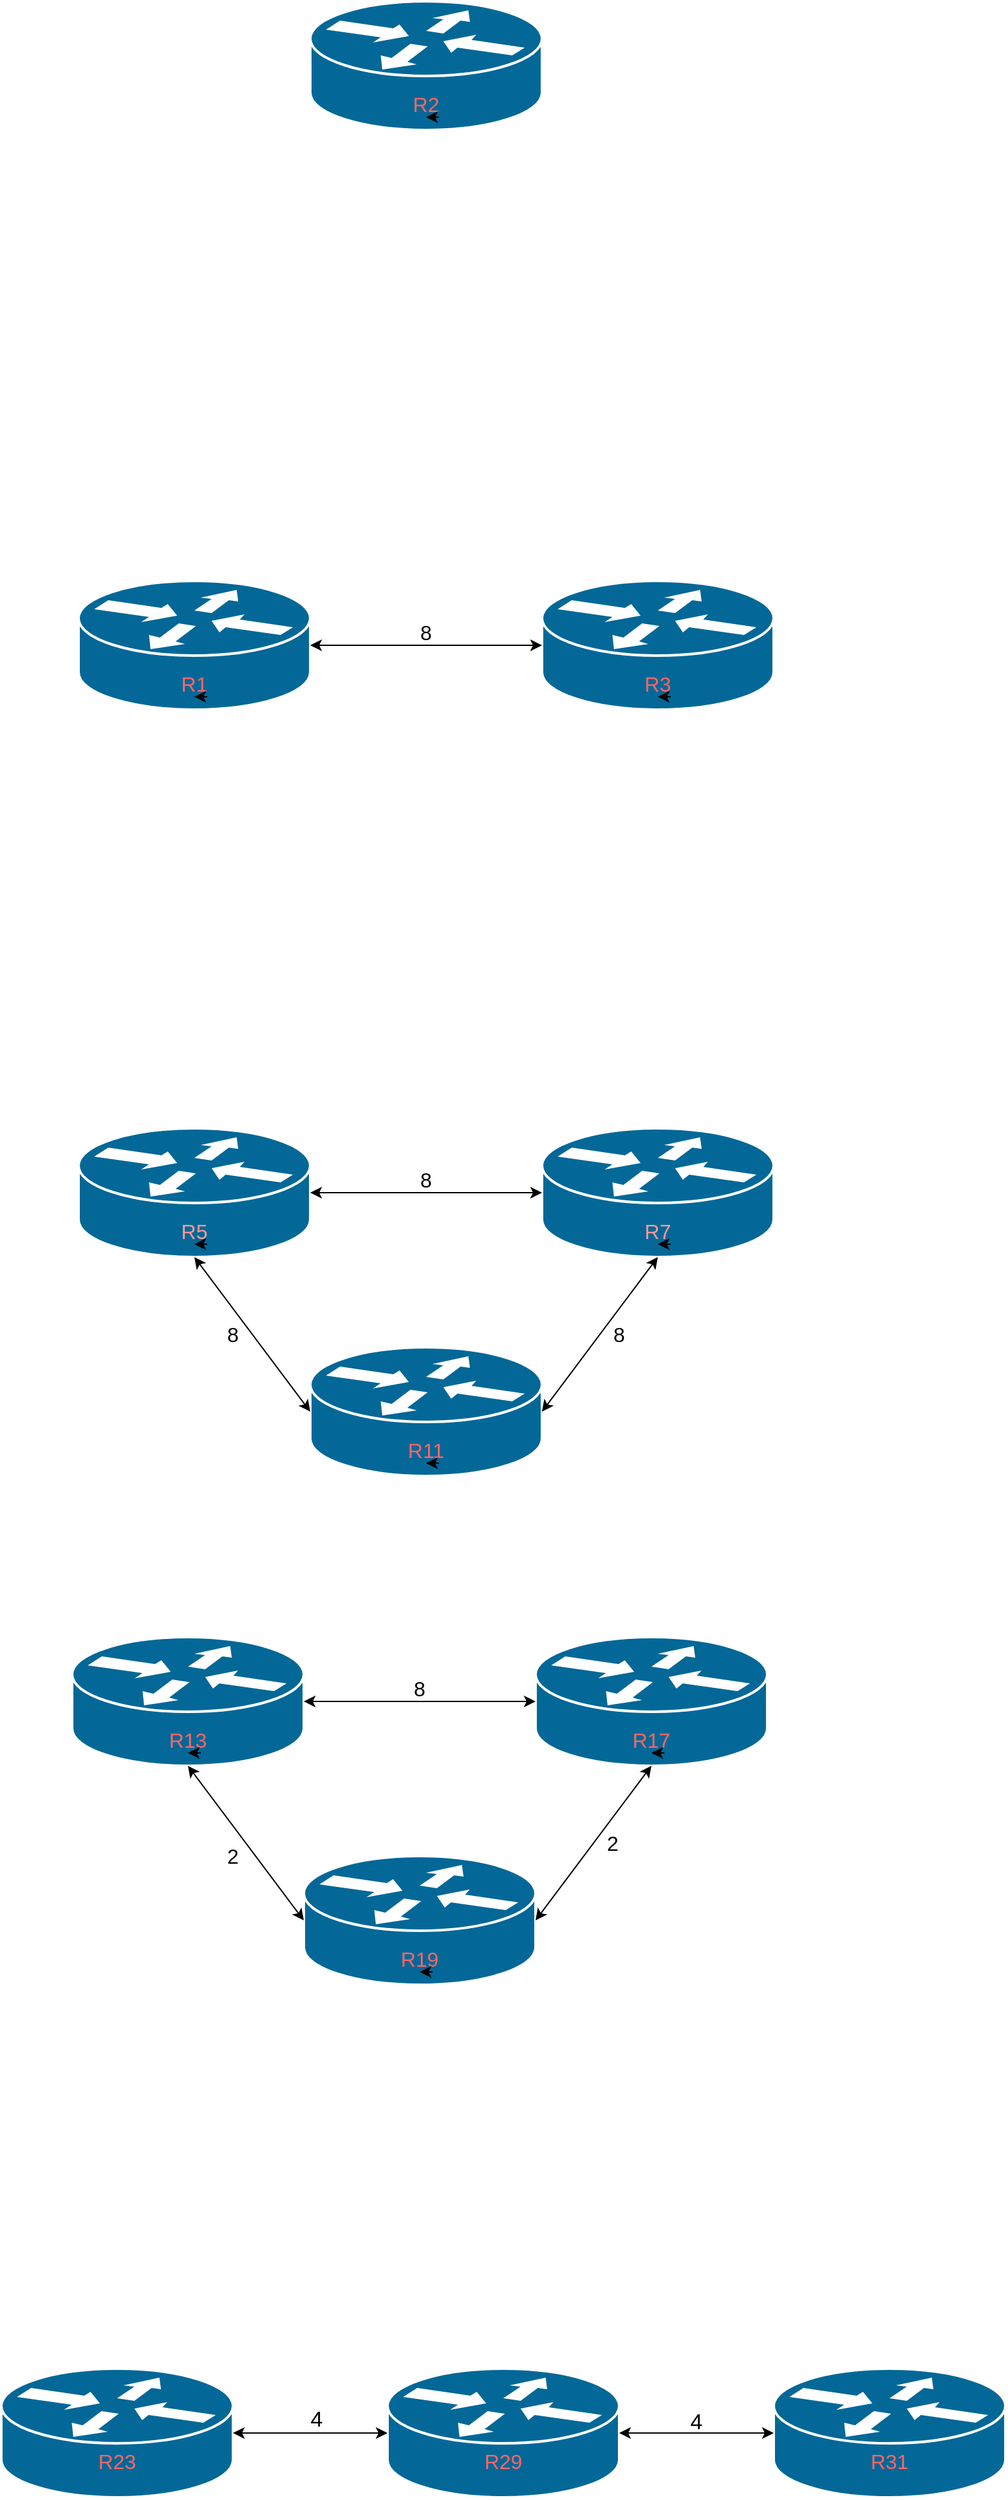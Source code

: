 <mxfile version="10.6.3" type="device"><diagram id="6a731a19-8d31-9384-78a2-239565b7b9f0" name="Page-1"><mxGraphModel dx="1086" dy="699" grid="1" gridSize="10" guides="1" tooltips="1" connect="1" arrows="1" fold="1" page="1" pageScale="1" pageWidth="827" pageHeight="1169" background="#ffffff" math="0" shadow="0"><root><mxCell id="0"/><mxCell id="1" parent="0"/><mxCell id="3b0ziQeT3g76AKxx8v6q-2257" value="" style="shape=mxgraph.cisco.routers.router;html=1;dashed=0;fillColor=#036897;strokeColor=#ffffff;strokeWidth=2;verticalLabelPosition=bottom;verticalAlign=top;align=center;outlineConnect=0;" vertex="1" parent="1"><mxGeometry x="260" y="400" width="180" height="100" as="geometry"/></mxCell><mxCell id="3b0ziQeT3g76AKxx8v6q-2258" value="&lt;font style=&quot;font-size: 16px&quot; color=&quot;#FF6666&quot;&gt;R2&lt;/font&gt;" style="text;html=1;strokeColor=none;fillColor=none;align=center;verticalAlign=middle;whiteSpace=wrap;rounded=0;" vertex="1" parent="1"><mxGeometry x="330" y="470" width="40" height="20" as="geometry"/></mxCell><mxCell id="3b0ziQeT3g76AKxx8v6q-2259" style="edgeStyle=orthogonalEdgeStyle;rounded=0;orthogonalLoop=1;jettySize=auto;html=1;exitX=0.75;exitY=1;exitDx=0;exitDy=0;entryX=0.5;entryY=1;entryDx=0;entryDy=0;" edge="1" parent="1" source="3b0ziQeT3g76AKxx8v6q-2258" target="3b0ziQeT3g76AKxx8v6q-2258"><mxGeometry relative="1" as="geometry"/></mxCell><mxCell id="3b0ziQeT3g76AKxx8v6q-2295" value="" style="group" vertex="1" connectable="0" parent="1"><mxGeometry x="75" y="1670" width="540" height="270" as="geometry"/></mxCell><mxCell id="3b0ziQeT3g76AKxx8v6q-2280" value="" style="shape=mxgraph.cisco.routers.router;html=1;dashed=0;fillColor=#036897;strokeColor=#ffffff;strokeWidth=2;verticalLabelPosition=bottom;verticalAlign=top;align=center;outlineConnect=0;" vertex="1" parent="3b0ziQeT3g76AKxx8v6q-2295"><mxGeometry width="180" height="100" as="geometry"/></mxCell><mxCell id="3b0ziQeT3g76AKxx8v6q-2281" value="&lt;font style=&quot;font-size: 16px&quot; color=&quot;#FF6666&quot;&gt;R13&lt;/font&gt;" style="text;html=1;strokeColor=none;fillColor=none;align=center;verticalAlign=middle;whiteSpace=wrap;rounded=0;" vertex="1" parent="3b0ziQeT3g76AKxx8v6q-2295"><mxGeometry x="70" y="70" width="40" height="20" as="geometry"/></mxCell><mxCell id="3b0ziQeT3g76AKxx8v6q-2282" style="edgeStyle=orthogonalEdgeStyle;rounded=0;orthogonalLoop=1;jettySize=auto;html=1;exitX=0.75;exitY=1;exitDx=0;exitDy=0;entryX=0.5;entryY=1;entryDx=0;entryDy=0;" edge="1" source="3b0ziQeT3g76AKxx8v6q-2281" target="3b0ziQeT3g76AKxx8v6q-2281" parent="3b0ziQeT3g76AKxx8v6q-2295"><mxGeometry relative="1" as="geometry"/></mxCell><mxCell id="3b0ziQeT3g76AKxx8v6q-2283" value="" style="shape=mxgraph.cisco.routers.router;html=1;dashed=0;fillColor=#036897;strokeColor=#ffffff;strokeWidth=2;verticalLabelPosition=bottom;verticalAlign=top;align=center;outlineConnect=0;" vertex="1" parent="3b0ziQeT3g76AKxx8v6q-2295"><mxGeometry x="360" width="180" height="100" as="geometry"/></mxCell><mxCell id="3b0ziQeT3g76AKxx8v6q-2284" value="&lt;font style=&quot;font-size: 16px&quot; color=&quot;#FF6666&quot;&gt;R17&lt;/font&gt;" style="text;html=1;strokeColor=none;fillColor=none;align=center;verticalAlign=middle;whiteSpace=wrap;rounded=0;" vertex="1" parent="3b0ziQeT3g76AKxx8v6q-2295"><mxGeometry x="430" y="70" width="40" height="20" as="geometry"/></mxCell><mxCell id="3b0ziQeT3g76AKxx8v6q-2285" style="edgeStyle=orthogonalEdgeStyle;rounded=0;orthogonalLoop=1;jettySize=auto;html=1;exitX=0.75;exitY=1;exitDx=0;exitDy=0;entryX=0.5;entryY=1;entryDx=0;entryDy=0;" edge="1" source="3b0ziQeT3g76AKxx8v6q-2284" target="3b0ziQeT3g76AKxx8v6q-2284" parent="3b0ziQeT3g76AKxx8v6q-2295"><mxGeometry relative="1" as="geometry"/></mxCell><mxCell id="3b0ziQeT3g76AKxx8v6q-2286" value="" style="endArrow=classic;startArrow=classic;html=1;entryX=0;entryY=0.5;entryDx=0;entryDy=0;entryPerimeter=0;" edge="1" source="3b0ziQeT3g76AKxx8v6q-2280" target="3b0ziQeT3g76AKxx8v6q-2283" parent="3b0ziQeT3g76AKxx8v6q-2295"><mxGeometry width="50" height="50" relative="1" as="geometry"><mxPoint y="170" as="sourcePoint"/><mxPoint x="50" y="120" as="targetPoint"/></mxGeometry></mxCell><mxCell id="3b0ziQeT3g76AKxx8v6q-2287" value="" style="shape=mxgraph.cisco.routers.router;html=1;dashed=0;fillColor=#036897;strokeColor=#ffffff;strokeWidth=2;verticalLabelPosition=bottom;verticalAlign=top;align=center;outlineConnect=0;" vertex="1" parent="3b0ziQeT3g76AKxx8v6q-2295"><mxGeometry x="180" y="170" width="180" height="100" as="geometry"/></mxCell><mxCell id="3b0ziQeT3g76AKxx8v6q-2288" value="&lt;font style=&quot;font-size: 16px&quot; color=&quot;#FF6666&quot;&gt;R19&lt;/font&gt;" style="text;html=1;strokeColor=none;fillColor=none;align=center;verticalAlign=middle;whiteSpace=wrap;rounded=0;" vertex="1" parent="3b0ziQeT3g76AKxx8v6q-2295"><mxGeometry x="250" y="240" width="40" height="20" as="geometry"/></mxCell><mxCell id="3b0ziQeT3g76AKxx8v6q-2289" style="edgeStyle=orthogonalEdgeStyle;rounded=0;orthogonalLoop=1;jettySize=auto;html=1;exitX=0.75;exitY=1;exitDx=0;exitDy=0;entryX=0.5;entryY=1;entryDx=0;entryDy=0;" edge="1" source="3b0ziQeT3g76AKxx8v6q-2288" target="3b0ziQeT3g76AKxx8v6q-2288" parent="3b0ziQeT3g76AKxx8v6q-2295"><mxGeometry relative="1" as="geometry"/></mxCell><mxCell id="3b0ziQeT3g76AKxx8v6q-2290" value="" style="endArrow=classic;startArrow=classic;html=1;exitX=0.5;exitY=1;exitDx=0;exitDy=0;exitPerimeter=0;entryX=0;entryY=0.5;entryDx=0;entryDy=0;entryPerimeter=0;" edge="1" source="3b0ziQeT3g76AKxx8v6q-2280" target="3b0ziQeT3g76AKxx8v6q-2287" parent="3b0ziQeT3g76AKxx8v6q-2295"><mxGeometry width="50" height="50" relative="1" as="geometry"><mxPoint y="340" as="sourcePoint"/><mxPoint x="50" y="290" as="targetPoint"/></mxGeometry></mxCell><mxCell id="3b0ziQeT3g76AKxx8v6q-2291" value="" style="endArrow=classic;startArrow=classic;html=1;entryX=0.5;entryY=1;entryDx=0;entryDy=0;entryPerimeter=0;exitX=1;exitY=0.5;exitDx=0;exitDy=0;exitPerimeter=0;" edge="1" source="3b0ziQeT3g76AKxx8v6q-2287" target="3b0ziQeT3g76AKxx8v6q-2283" parent="3b0ziQeT3g76AKxx8v6q-2295"><mxGeometry width="50" height="50" relative="1" as="geometry"><mxPoint y="340" as="sourcePoint"/><mxPoint x="50" y="290" as="targetPoint"/></mxGeometry></mxCell><mxCell id="3b0ziQeT3g76AKxx8v6q-2335" value="&lt;font style=&quot;font-size: 16px&quot;&gt;8&lt;/font&gt;" style="text;html=1;strokeColor=none;fillColor=none;align=center;verticalAlign=middle;whiteSpace=wrap;rounded=0;" vertex="1" parent="3b0ziQeT3g76AKxx8v6q-2295"><mxGeometry x="250" y="30" width="40" height="20" as="geometry"/></mxCell><mxCell id="3b0ziQeT3g76AKxx8v6q-2336" value="&lt;font style=&quot;font-size: 16px&quot;&gt;2&lt;/font&gt;" style="text;html=1;strokeColor=none;fillColor=none;align=center;verticalAlign=middle;whiteSpace=wrap;rounded=0;" vertex="1" parent="3b0ziQeT3g76AKxx8v6q-2295"><mxGeometry x="105" y="160" width="40" height="20" as="geometry"/></mxCell><mxCell id="3b0ziQeT3g76AKxx8v6q-2337" value="&lt;font style=&quot;font-size: 16px&quot;&gt;2&lt;/font&gt;" style="text;html=1;strokeColor=none;fillColor=none;align=center;verticalAlign=middle;whiteSpace=wrap;rounded=0;" vertex="1" parent="3b0ziQeT3g76AKxx8v6q-2295"><mxGeometry x="400" y="150" width="40" height="20" as="geometry"/></mxCell><mxCell id="3b0ziQeT3g76AKxx8v6q-2296" value="" style="group" vertex="1" connectable="0" parent="1"><mxGeometry x="80" y="1275" width="540" height="270" as="geometry"/></mxCell><mxCell id="3b0ziQeT3g76AKxx8v6q-2268" value="" style="shape=mxgraph.cisco.routers.router;html=1;dashed=0;fillColor=#036897;strokeColor=#ffffff;strokeWidth=2;verticalLabelPosition=bottom;verticalAlign=top;align=center;outlineConnect=0;" vertex="1" parent="3b0ziQeT3g76AKxx8v6q-2296"><mxGeometry width="180" height="100" as="geometry"/></mxCell><mxCell id="3b0ziQeT3g76AKxx8v6q-2269" value="&lt;font style=&quot;font-size: 16px&quot; color=&quot;#FF9999&quot;&gt;R5&lt;/font&gt;" style="text;html=1;strokeColor=none;fillColor=none;align=center;verticalAlign=middle;whiteSpace=wrap;rounded=0;" vertex="1" parent="3b0ziQeT3g76AKxx8v6q-2296"><mxGeometry x="70" y="70" width="40" height="20" as="geometry"/></mxCell><mxCell id="3b0ziQeT3g76AKxx8v6q-2270" style="edgeStyle=orthogonalEdgeStyle;rounded=0;orthogonalLoop=1;jettySize=auto;html=1;exitX=0.75;exitY=1;exitDx=0;exitDy=0;entryX=0.5;entryY=1;entryDx=0;entryDy=0;" edge="1" source="3b0ziQeT3g76AKxx8v6q-2269" target="3b0ziQeT3g76AKxx8v6q-2269" parent="3b0ziQeT3g76AKxx8v6q-2296"><mxGeometry relative="1" as="geometry"/></mxCell><mxCell id="3b0ziQeT3g76AKxx8v6q-2271" value="" style="shape=mxgraph.cisco.routers.router;html=1;dashed=0;fillColor=#036897;strokeColor=#ffffff;strokeWidth=2;verticalLabelPosition=bottom;verticalAlign=top;align=center;outlineConnect=0;" vertex="1" parent="3b0ziQeT3g76AKxx8v6q-2296"><mxGeometry x="360" width="180" height="100" as="geometry"/></mxCell><mxCell id="3b0ziQeT3g76AKxx8v6q-2272" value="&lt;font style=&quot;font-size: 16px&quot; color=&quot;#FF9999&quot;&gt;R7&lt;/font&gt;" style="text;html=1;strokeColor=none;fillColor=none;align=center;verticalAlign=middle;whiteSpace=wrap;rounded=0;" vertex="1" parent="3b0ziQeT3g76AKxx8v6q-2296"><mxGeometry x="430" y="70" width="40" height="20" as="geometry"/></mxCell><mxCell id="3b0ziQeT3g76AKxx8v6q-2273" style="edgeStyle=orthogonalEdgeStyle;rounded=0;orthogonalLoop=1;jettySize=auto;html=1;exitX=0.75;exitY=1;exitDx=0;exitDy=0;entryX=0.5;entryY=1;entryDx=0;entryDy=0;" edge="1" source="3b0ziQeT3g76AKxx8v6q-2272" target="3b0ziQeT3g76AKxx8v6q-2272" parent="3b0ziQeT3g76AKxx8v6q-2296"><mxGeometry relative="1" as="geometry"/></mxCell><mxCell id="3b0ziQeT3g76AKxx8v6q-2274" value="" style="endArrow=classic;startArrow=classic;html=1;entryX=0;entryY=0.5;entryDx=0;entryDy=0;entryPerimeter=0;" edge="1" source="3b0ziQeT3g76AKxx8v6q-2268" target="3b0ziQeT3g76AKxx8v6q-2271" parent="3b0ziQeT3g76AKxx8v6q-2296"><mxGeometry width="50" height="50" relative="1" as="geometry"><mxPoint y="170" as="sourcePoint"/><mxPoint x="50" y="120" as="targetPoint"/></mxGeometry></mxCell><mxCell id="3b0ziQeT3g76AKxx8v6q-2275" value="" style="shape=mxgraph.cisco.routers.router;html=1;dashed=0;fillColor=#036897;strokeColor=#ffffff;strokeWidth=2;verticalLabelPosition=bottom;verticalAlign=top;align=center;outlineConnect=0;" vertex="1" parent="3b0ziQeT3g76AKxx8v6q-2296"><mxGeometry x="180" y="170" width="180" height="100" as="geometry"/></mxCell><mxCell id="3b0ziQeT3g76AKxx8v6q-2276" value="&lt;font style=&quot;font-size: 16px&quot; color=&quot;#FF6666&quot;&gt;R11&lt;/font&gt;" style="text;html=1;strokeColor=none;fillColor=none;align=center;verticalAlign=middle;whiteSpace=wrap;rounded=0;" vertex="1" parent="3b0ziQeT3g76AKxx8v6q-2296"><mxGeometry x="250" y="240" width="40" height="20" as="geometry"/></mxCell><mxCell id="3b0ziQeT3g76AKxx8v6q-2277" style="edgeStyle=orthogonalEdgeStyle;rounded=0;orthogonalLoop=1;jettySize=auto;html=1;exitX=0.75;exitY=1;exitDx=0;exitDy=0;entryX=0.5;entryY=1;entryDx=0;entryDy=0;" edge="1" source="3b0ziQeT3g76AKxx8v6q-2276" target="3b0ziQeT3g76AKxx8v6q-2276" parent="3b0ziQeT3g76AKxx8v6q-2296"><mxGeometry relative="1" as="geometry"/></mxCell><mxCell id="3b0ziQeT3g76AKxx8v6q-2278" value="" style="endArrow=classic;startArrow=classic;html=1;exitX=0.5;exitY=1;exitDx=0;exitDy=0;exitPerimeter=0;entryX=0;entryY=0.5;entryDx=0;entryDy=0;entryPerimeter=0;" edge="1" parent="3b0ziQeT3g76AKxx8v6q-2296" source="3b0ziQeT3g76AKxx8v6q-2268" target="3b0ziQeT3g76AKxx8v6q-2275"><mxGeometry width="50" height="50" relative="1" as="geometry"><mxPoint y="340" as="sourcePoint"/><mxPoint x="50" y="290" as="targetPoint"/></mxGeometry></mxCell><mxCell id="3b0ziQeT3g76AKxx8v6q-2279" value="" style="endArrow=classic;startArrow=classic;html=1;entryX=0.5;entryY=1;entryDx=0;entryDy=0;entryPerimeter=0;exitX=1;exitY=0.5;exitDx=0;exitDy=0;exitPerimeter=0;" edge="1" parent="3b0ziQeT3g76AKxx8v6q-2296" source="3b0ziQeT3g76AKxx8v6q-2275" target="3b0ziQeT3g76AKxx8v6q-2271"><mxGeometry width="50" height="50" relative="1" as="geometry"><mxPoint y="340" as="sourcePoint"/><mxPoint x="50" y="290" as="targetPoint"/></mxGeometry></mxCell><mxCell id="3b0ziQeT3g76AKxx8v6q-2310" value="&lt;font style=&quot;font-size: 16px&quot;&gt;8&lt;/font&gt;" style="text;html=1;strokeColor=none;fillColor=none;align=center;verticalAlign=middle;whiteSpace=wrap;rounded=0;" vertex="1" parent="3b0ziQeT3g76AKxx8v6q-2296"><mxGeometry x="250" y="30" width="40" height="20" as="geometry"/></mxCell><mxCell id="3b0ziQeT3g76AKxx8v6q-2316" value="&lt;font style=&quot;font-size: 16px&quot;&gt;8&lt;/font&gt;" style="text;html=1;strokeColor=none;fillColor=none;align=center;verticalAlign=middle;whiteSpace=wrap;rounded=0;" vertex="1" parent="3b0ziQeT3g76AKxx8v6q-2296"><mxGeometry x="100" y="150" width="40" height="20" as="geometry"/></mxCell><mxCell id="3b0ziQeT3g76AKxx8v6q-2334" value="&lt;font style=&quot;font-size: 16px&quot;&gt;8&lt;/font&gt;" style="text;html=1;strokeColor=none;fillColor=none;align=center;verticalAlign=middle;whiteSpace=wrap;rounded=0;" vertex="1" parent="3b0ziQeT3g76AKxx8v6q-2296"><mxGeometry x="400" y="150" width="40" height="20" as="geometry"/></mxCell><mxCell id="3b0ziQeT3g76AKxx8v6q-2297" value="" style="group" vertex="1" connectable="0" parent="1"><mxGeometry x="80" y="850" width="540" height="100" as="geometry"/></mxCell><mxCell id="3b0ziQeT3g76AKxx8v6q-2260" value="" style="shape=mxgraph.cisco.routers.router;html=1;dashed=0;fillColor=#036897;strokeColor=#ffffff;strokeWidth=2;verticalLabelPosition=bottom;verticalAlign=top;align=center;outlineConnect=0;" vertex="1" parent="3b0ziQeT3g76AKxx8v6q-2297"><mxGeometry width="180" height="100" as="geometry"/></mxCell><mxCell id="3b0ziQeT3g76AKxx8v6q-2261" value="&lt;font style=&quot;font-size: 16px&quot; color=&quot;#FF6666&quot;&gt;R1&lt;/font&gt;" style="text;html=1;strokeColor=none;fillColor=none;align=center;verticalAlign=middle;whiteSpace=wrap;rounded=0;" vertex="1" parent="3b0ziQeT3g76AKxx8v6q-2297"><mxGeometry x="70" y="70" width="40" height="20" as="geometry"/></mxCell><mxCell id="3b0ziQeT3g76AKxx8v6q-2262" style="edgeStyle=orthogonalEdgeStyle;rounded=0;orthogonalLoop=1;jettySize=auto;html=1;exitX=0.75;exitY=1;exitDx=0;exitDy=0;entryX=0.5;entryY=1;entryDx=0;entryDy=0;" edge="1" source="3b0ziQeT3g76AKxx8v6q-2261" target="3b0ziQeT3g76AKxx8v6q-2261" parent="3b0ziQeT3g76AKxx8v6q-2297"><mxGeometry relative="1" as="geometry"/></mxCell><mxCell id="3b0ziQeT3g76AKxx8v6q-2263" value="" style="shape=mxgraph.cisco.routers.router;html=1;dashed=0;fillColor=#036897;strokeColor=#ffffff;strokeWidth=2;verticalLabelPosition=bottom;verticalAlign=top;align=center;outlineConnect=0;" vertex="1" parent="3b0ziQeT3g76AKxx8v6q-2297"><mxGeometry x="360" width="180" height="100" as="geometry"/></mxCell><mxCell id="3b0ziQeT3g76AKxx8v6q-2264" value="&lt;font style=&quot;font-size: 16px&quot; color=&quot;#FF6666&quot;&gt;R3&lt;/font&gt;" style="text;html=1;strokeColor=none;fillColor=none;align=center;verticalAlign=middle;whiteSpace=wrap;rounded=0;" vertex="1" parent="3b0ziQeT3g76AKxx8v6q-2297"><mxGeometry x="430" y="70" width="40" height="20" as="geometry"/></mxCell><mxCell id="3b0ziQeT3g76AKxx8v6q-2265" style="edgeStyle=orthogonalEdgeStyle;rounded=0;orthogonalLoop=1;jettySize=auto;html=1;exitX=0.75;exitY=1;exitDx=0;exitDy=0;entryX=0.5;entryY=1;entryDx=0;entryDy=0;" edge="1" source="3b0ziQeT3g76AKxx8v6q-2264" target="3b0ziQeT3g76AKxx8v6q-2264" parent="3b0ziQeT3g76AKxx8v6q-2297"><mxGeometry relative="1" as="geometry"/></mxCell><mxCell id="3b0ziQeT3g76AKxx8v6q-2267" value="" style="endArrow=classic;startArrow=classic;html=1;entryX=0;entryY=0.5;entryDx=0;entryDy=0;entryPerimeter=0;" edge="1" parent="3b0ziQeT3g76AKxx8v6q-2297" source="3b0ziQeT3g76AKxx8v6q-2260" target="3b0ziQeT3g76AKxx8v6q-2263"><mxGeometry width="50" height="50" relative="1" as="geometry"><mxPoint y="170" as="sourcePoint"/><mxPoint x="50" y="120" as="targetPoint"/></mxGeometry></mxCell><mxCell id="3b0ziQeT3g76AKxx8v6q-2300" value="&lt;font style=&quot;font-size: 16px&quot;&gt;8&lt;/font&gt;" style="text;html=1;strokeColor=none;fillColor=none;align=center;verticalAlign=middle;whiteSpace=wrap;rounded=0;" vertex="1" parent="3b0ziQeT3g76AKxx8v6q-2297"><mxGeometry x="250" y="30" width="40" height="20" as="geometry"/></mxCell><mxCell id="3b0ziQeT3g76AKxx8v6q-2350" value="" style="group" vertex="1" connectable="0" parent="1"><mxGeometry x="20" y="2238" width="780" height="100" as="geometry"/></mxCell><mxCell id="3b0ziQeT3g76AKxx8v6q-2340" value="" style="shape=mxgraph.cisco.routers.router;html=1;dashed=0;fillColor=#036897;strokeColor=#ffffff;strokeWidth=2;verticalLabelPosition=bottom;verticalAlign=top;align=center;outlineConnect=0;" vertex="1" parent="3b0ziQeT3g76AKxx8v6q-2350"><mxGeometry width="180" height="100" as="geometry"/></mxCell><mxCell id="3b0ziQeT3g76AKxx8v6q-2341" value="" style="shape=mxgraph.cisco.routers.router;html=1;dashed=0;fillColor=#036897;strokeColor=#ffffff;strokeWidth=2;verticalLabelPosition=bottom;verticalAlign=top;align=center;outlineConnect=0;" vertex="1" parent="3b0ziQeT3g76AKxx8v6q-2350"><mxGeometry x="600" width="180" height="100" as="geometry"/></mxCell><mxCell id="3b0ziQeT3g76AKxx8v6q-2342" value="" style="shape=mxgraph.cisco.routers.router;html=1;dashed=0;fillColor=#036897;strokeColor=#ffffff;strokeWidth=2;verticalLabelPosition=bottom;verticalAlign=top;align=center;outlineConnect=0;" vertex="1" parent="3b0ziQeT3g76AKxx8v6q-2350"><mxGeometry x="300" width="180" height="100" as="geometry"/></mxCell><mxCell id="3b0ziQeT3g76AKxx8v6q-2343" value="" style="endArrow=classic;startArrow=classic;html=1;entryX=0;entryY=0.5;entryDx=0;entryDy=0;entryPerimeter=0;" edge="1" parent="3b0ziQeT3g76AKxx8v6q-2350" source="3b0ziQeT3g76AKxx8v6q-2340" target="3b0ziQeT3g76AKxx8v6q-2342"><mxGeometry width="50" height="50" relative="1" as="geometry"><mxPoint y="172" as="sourcePoint"/><mxPoint x="50" y="122" as="targetPoint"/></mxGeometry></mxCell><mxCell id="3b0ziQeT3g76AKxx8v6q-2344" value="" style="endArrow=classic;startArrow=classic;html=1;entryX=0;entryY=0.5;entryDx=0;entryDy=0;entryPerimeter=0;exitX=1;exitY=0.5;exitDx=0;exitDy=0;exitPerimeter=0;" edge="1" parent="3b0ziQeT3g76AKxx8v6q-2350" source="3b0ziQeT3g76AKxx8v6q-2342" target="3b0ziQeT3g76AKxx8v6q-2341"><mxGeometry width="50" height="50" relative="1" as="geometry"><mxPoint y="172" as="sourcePoint"/><mxPoint x="50" y="122" as="targetPoint"/></mxGeometry></mxCell><mxCell id="3b0ziQeT3g76AKxx8v6q-2345" value="&lt;font style=&quot;font-size: 16px&quot; color=&quot;#FF6666&quot;&gt;R29&lt;/font&gt;" style="text;html=1;strokeColor=none;fillColor=none;align=center;verticalAlign=middle;whiteSpace=wrap;rounded=0;" vertex="1" parent="3b0ziQeT3g76AKxx8v6q-2350"><mxGeometry x="370" y="62" width="40" height="20" as="geometry"/></mxCell><mxCell id="3b0ziQeT3g76AKxx8v6q-2346" value="&lt;font style=&quot;font-size: 16px&quot; color=&quot;#FF6666&quot;&gt;R31&lt;/font&gt;" style="text;html=1;strokeColor=none;fillColor=none;align=center;verticalAlign=middle;whiteSpace=wrap;rounded=0;" vertex="1" parent="3b0ziQeT3g76AKxx8v6q-2350"><mxGeometry x="670" y="62" width="40" height="20" as="geometry"/></mxCell><mxCell id="3b0ziQeT3g76AKxx8v6q-2347" value="&lt;font style=&quot;font-size: 16px&quot; color=&quot;#FF6666&quot;&gt;R23&lt;/font&gt;" style="text;html=1;strokeColor=none;fillColor=none;align=center;verticalAlign=middle;whiteSpace=wrap;rounded=0;" vertex="1" parent="3b0ziQeT3g76AKxx8v6q-2350"><mxGeometry x="70" y="62" width="40" height="20" as="geometry"/></mxCell><mxCell id="3b0ziQeT3g76AKxx8v6q-2348" value="&lt;font style=&quot;font-size: 17px&quot;&gt;4&lt;/font&gt;" style="text;html=1;strokeColor=none;fillColor=none;align=center;verticalAlign=middle;whiteSpace=wrap;rounded=0;" vertex="1" parent="3b0ziQeT3g76AKxx8v6q-2350"><mxGeometry x="225" y="30" width="40" height="20" as="geometry"/></mxCell><mxCell id="3b0ziQeT3g76AKxx8v6q-2349" value="&lt;font style=&quot;font-size: 17px&quot;&gt;4&lt;/font&gt;" style="text;html=1;strokeColor=none;fillColor=none;align=center;verticalAlign=middle;whiteSpace=wrap;rounded=0;" vertex="1" parent="3b0ziQeT3g76AKxx8v6q-2350"><mxGeometry x="520" y="32" width="40" height="20" as="geometry"/></mxCell></root></mxGraphModel></diagram></mxfile>